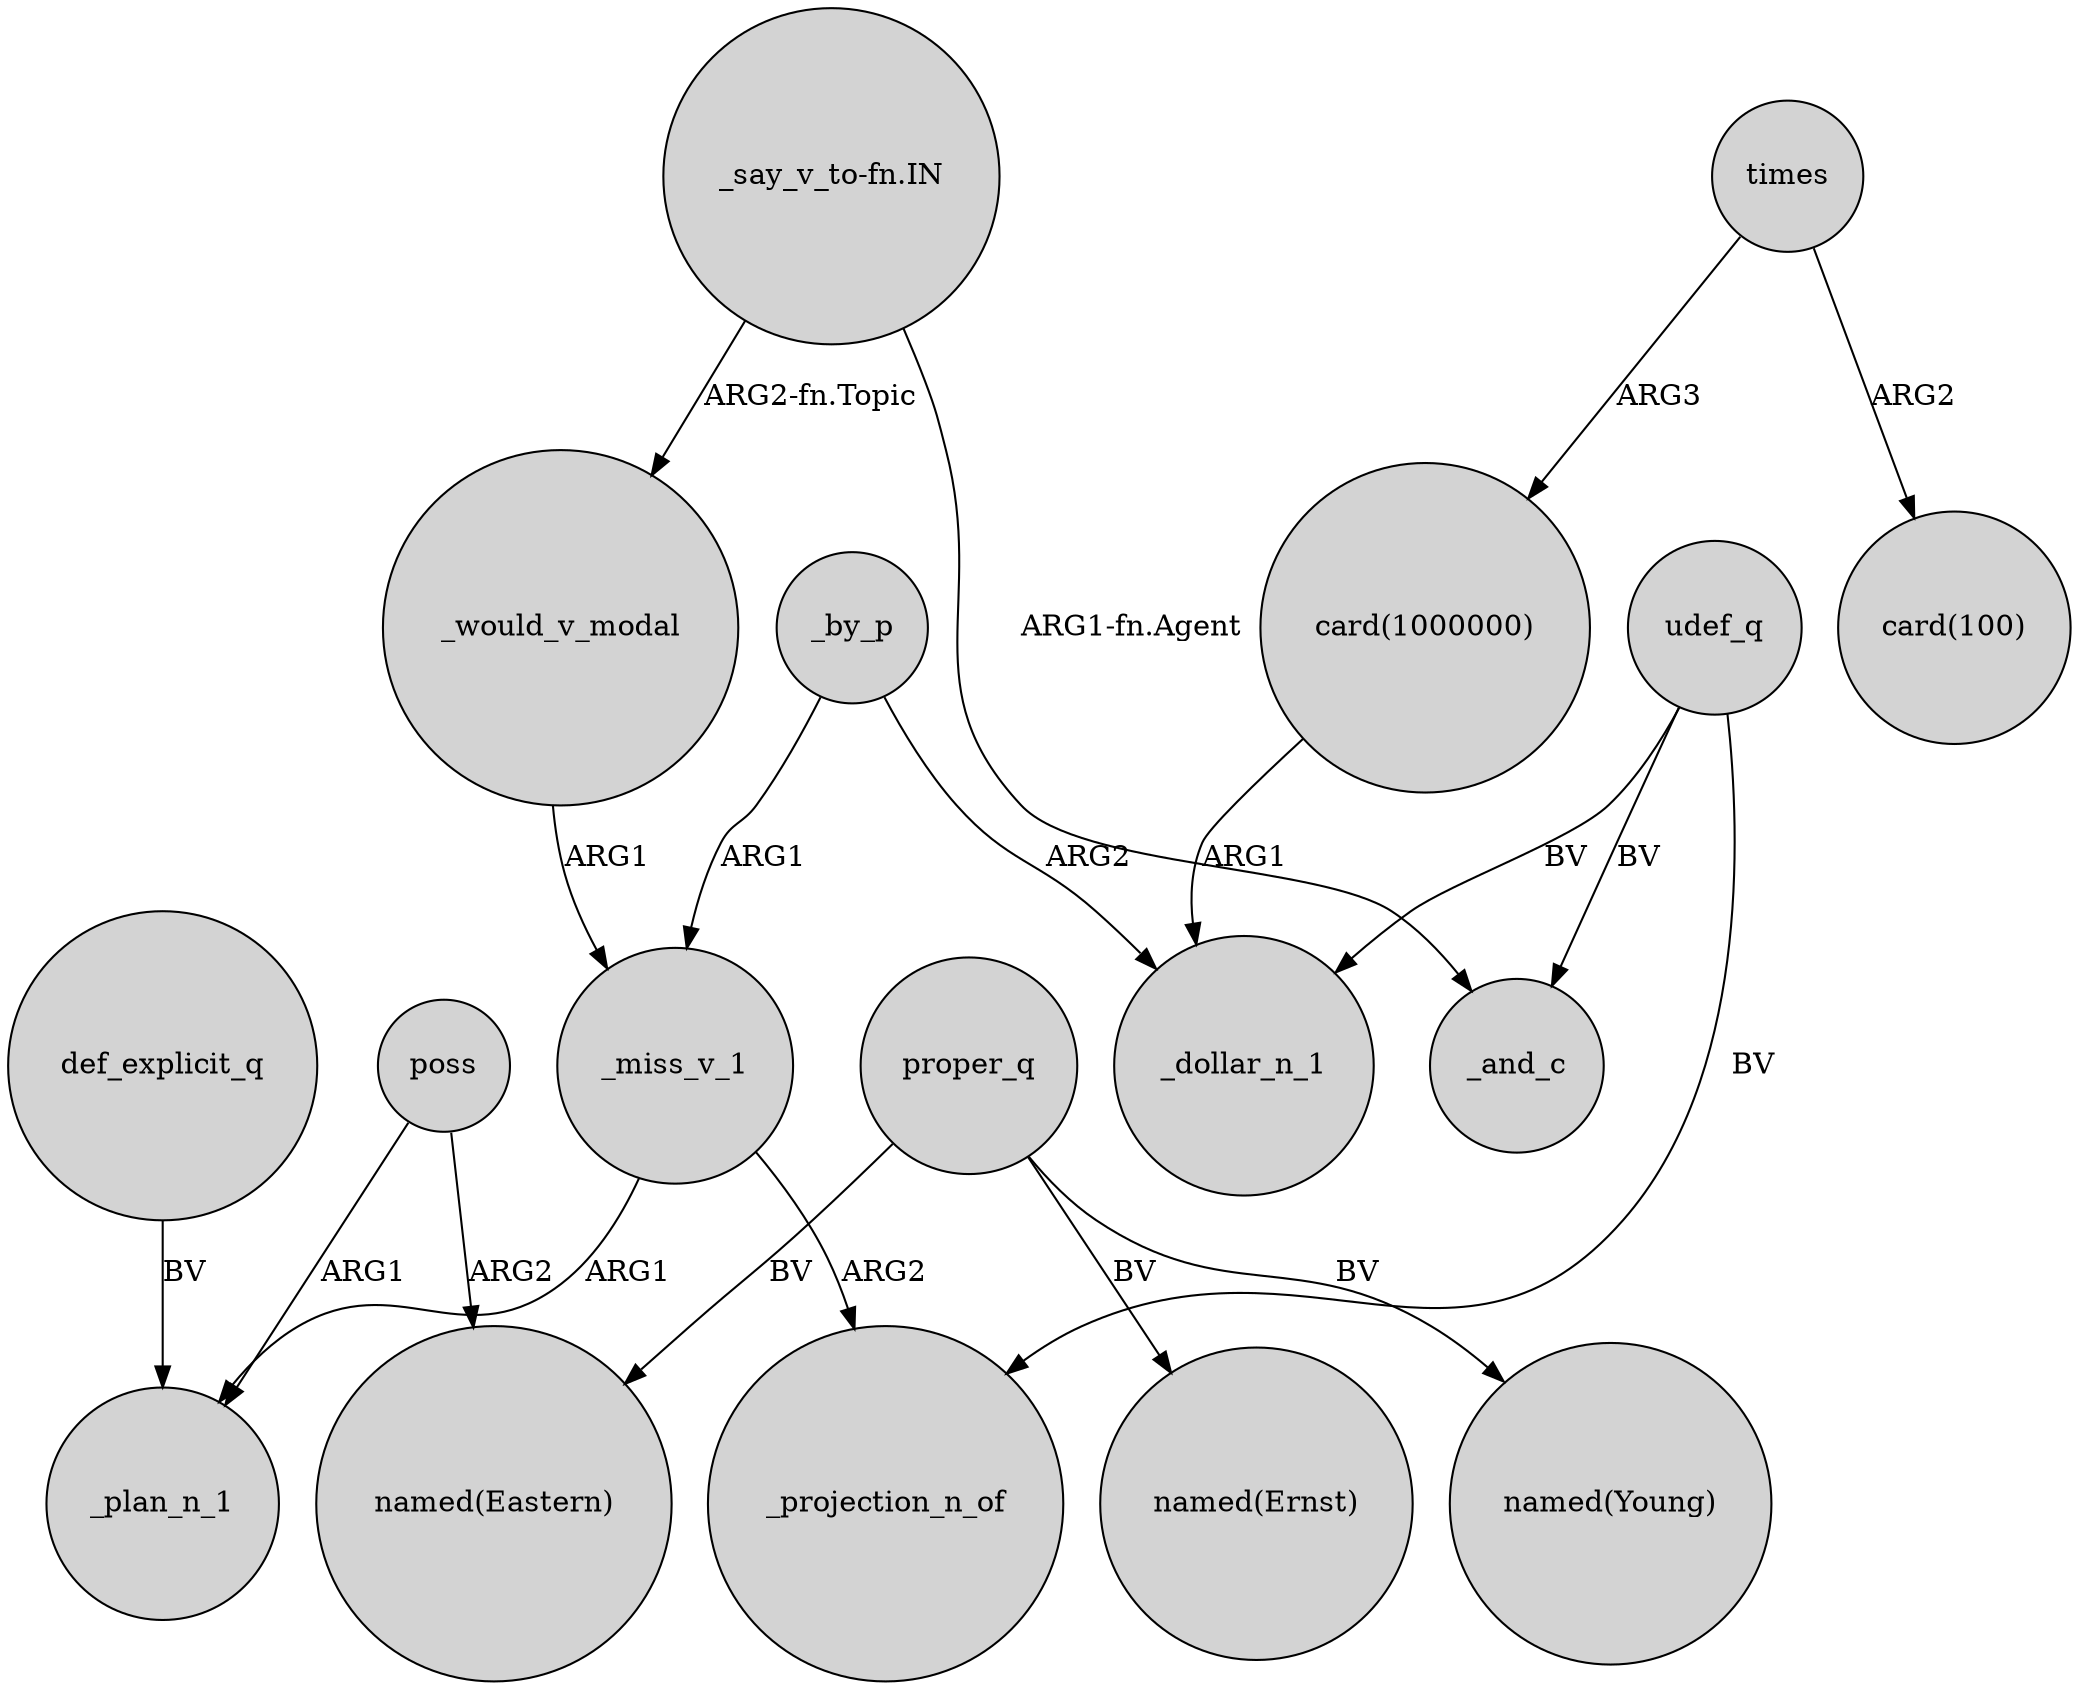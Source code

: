 digraph {
	node [shape=circle style=filled]
	"_say_v_to-fn.IN" -> _would_v_modal [label="ARG2-fn.Topic"]
	poss -> _plan_n_1 [label=ARG1]
	"card(1000000)" -> _dollar_n_1 [label=ARG1]
	poss -> "named(Eastern)" [label=ARG2]
	times -> "card(100)" [label=ARG2]
	"_say_v_to-fn.IN" -> _and_c [label="ARG1-fn.Agent"]
	def_explicit_q -> _plan_n_1 [label=BV]
	proper_q -> "named(Eastern)" [label=BV]
	_by_p -> _dollar_n_1 [label=ARG2]
	udef_q -> _projection_n_of [label=BV]
	_would_v_modal -> _miss_v_1 [label=ARG1]
	times -> "card(1000000)" [label=ARG3]
	proper_q -> "named(Ernst)" [label=BV]
	_miss_v_1 -> _plan_n_1 [label=ARG1]
	_miss_v_1 -> _projection_n_of [label=ARG2]
	proper_q -> "named(Young)" [label=BV]
	_by_p -> _miss_v_1 [label=ARG1]
	udef_q -> _and_c [label=BV]
	udef_q -> _dollar_n_1 [label=BV]
}
